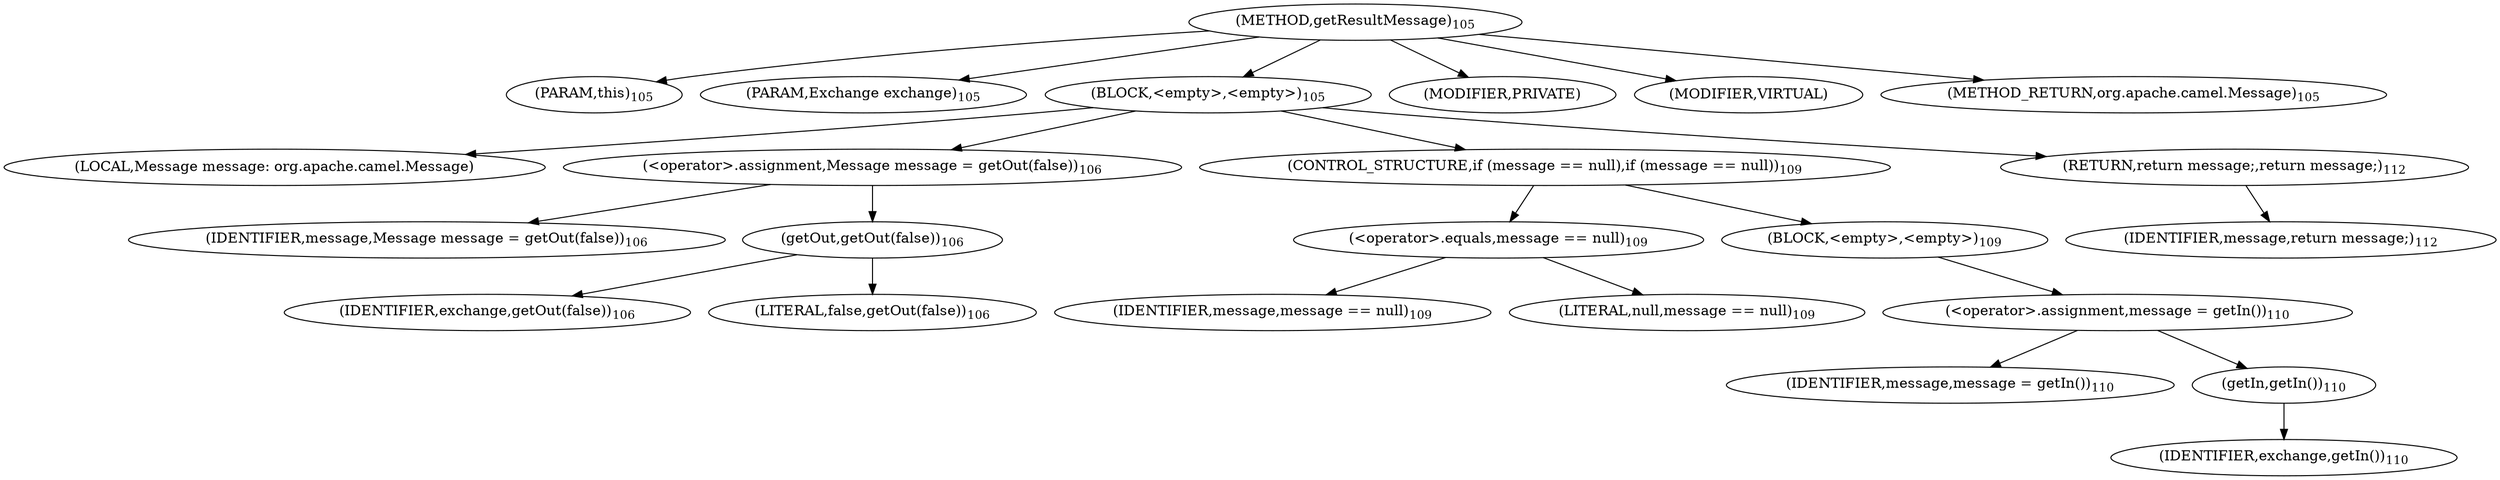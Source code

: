 digraph "getResultMessage" {  
"227" [label = <(METHOD,getResultMessage)<SUB>105</SUB>> ]
"228" [label = <(PARAM,this)<SUB>105</SUB>> ]
"229" [label = <(PARAM,Exchange exchange)<SUB>105</SUB>> ]
"230" [label = <(BLOCK,&lt;empty&gt;,&lt;empty&gt;)<SUB>105</SUB>> ]
"231" [label = <(LOCAL,Message message: org.apache.camel.Message)> ]
"232" [label = <(&lt;operator&gt;.assignment,Message message = getOut(false))<SUB>106</SUB>> ]
"233" [label = <(IDENTIFIER,message,Message message = getOut(false))<SUB>106</SUB>> ]
"234" [label = <(getOut,getOut(false))<SUB>106</SUB>> ]
"235" [label = <(IDENTIFIER,exchange,getOut(false))<SUB>106</SUB>> ]
"236" [label = <(LITERAL,false,getOut(false))<SUB>106</SUB>> ]
"237" [label = <(CONTROL_STRUCTURE,if (message == null),if (message == null))<SUB>109</SUB>> ]
"238" [label = <(&lt;operator&gt;.equals,message == null)<SUB>109</SUB>> ]
"239" [label = <(IDENTIFIER,message,message == null)<SUB>109</SUB>> ]
"240" [label = <(LITERAL,null,message == null)<SUB>109</SUB>> ]
"241" [label = <(BLOCK,&lt;empty&gt;,&lt;empty&gt;)<SUB>109</SUB>> ]
"242" [label = <(&lt;operator&gt;.assignment,message = getIn())<SUB>110</SUB>> ]
"243" [label = <(IDENTIFIER,message,message = getIn())<SUB>110</SUB>> ]
"244" [label = <(getIn,getIn())<SUB>110</SUB>> ]
"245" [label = <(IDENTIFIER,exchange,getIn())<SUB>110</SUB>> ]
"246" [label = <(RETURN,return message;,return message;)<SUB>112</SUB>> ]
"247" [label = <(IDENTIFIER,message,return message;)<SUB>112</SUB>> ]
"248" [label = <(MODIFIER,PRIVATE)> ]
"249" [label = <(MODIFIER,VIRTUAL)> ]
"250" [label = <(METHOD_RETURN,org.apache.camel.Message)<SUB>105</SUB>> ]
  "227" -> "228" 
  "227" -> "229" 
  "227" -> "230" 
  "227" -> "248" 
  "227" -> "249" 
  "227" -> "250" 
  "230" -> "231" 
  "230" -> "232" 
  "230" -> "237" 
  "230" -> "246" 
  "232" -> "233" 
  "232" -> "234" 
  "234" -> "235" 
  "234" -> "236" 
  "237" -> "238" 
  "237" -> "241" 
  "238" -> "239" 
  "238" -> "240" 
  "241" -> "242" 
  "242" -> "243" 
  "242" -> "244" 
  "244" -> "245" 
  "246" -> "247" 
}
